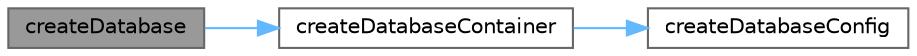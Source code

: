 digraph "createDatabase"
{
 // LATEX_PDF_SIZE
  bgcolor="transparent";
  edge [fontname=Helvetica,fontsize=10,labelfontname=Helvetica,labelfontsize=10];
  node [fontname=Helvetica,fontsize=10,shape=box,height=0.2,width=0.4];
  rankdir="LR";
  Node1 [id="Node000001",label="createDatabase",height=0.2,width=0.4,color="gray40", fillcolor="grey60", style="filled", fontcolor="black",tooltip=" "];
  Node1 -> Node2 [id="edge1_Node000001_Node000002",color="steelblue1",style="solid",tooltip=" "];
  Node2 [id="Node000002",label="createDatabaseContainer",height=0.2,width=0.4,color="grey40", fillcolor="white", style="filled",URL="$core_2index_8php.html#a86cbc84191327bdf11b98fd8bf6028f7",tooltip=" "];
  Node2 -> Node3 [id="edge2_Node000002_Node000003",color="steelblue1",style="solid",tooltip=" "];
  Node3 [id="Node000003",label="createDatabaseConfig",height=0.2,width=0.4,color="grey40", fillcolor="white", style="filled",URL="$core_2index_8php.html#affa47d222a42de83cd8eb6a0e3c1fcd1",tooltip=" "];
}
